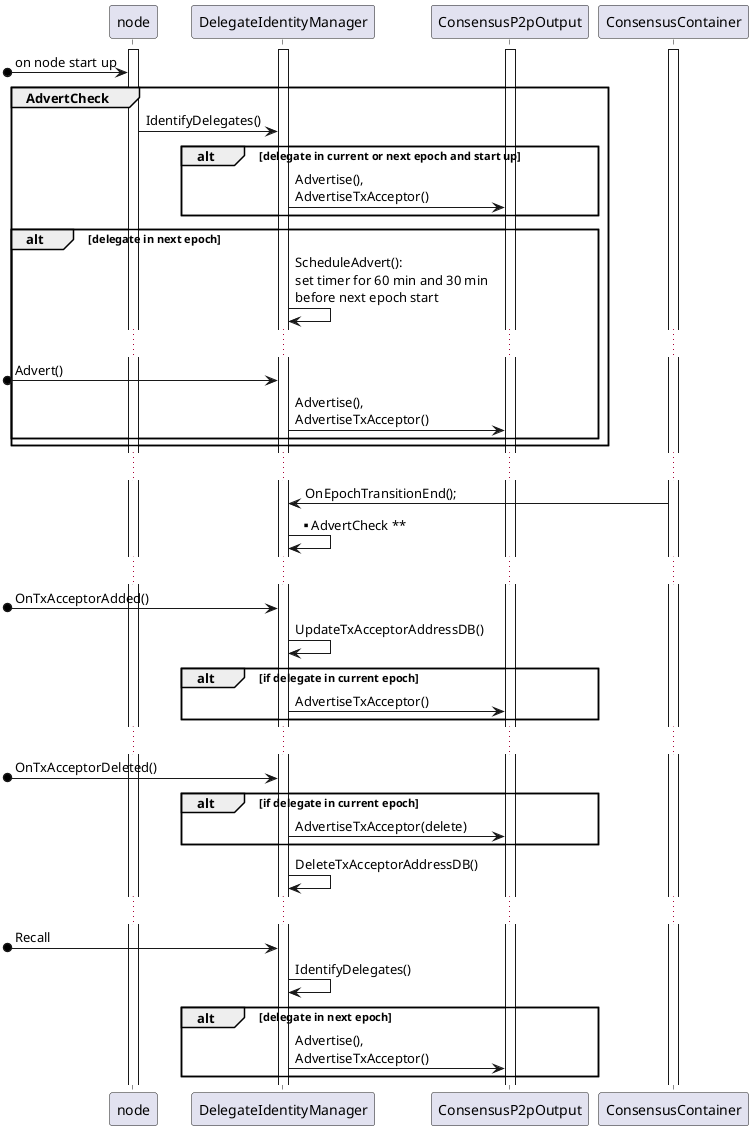 
@startuml

activate node
activate DelegateIdentityManager
activate ConsensusP2pOutput
activate ConsensusContainer

[o-> node : on node start up
group AdvertCheck
node -> DelegateIdentityManager : IdentifyDelegates()

alt delegate in current or next epoch and start up
    DelegateIdentityManager -> ConsensusP2pOutput : Advertise(),\nAdvertiseTxAcceptor()
end

alt delegate in next epoch
    DelegateIdentityManager -> DelegateIdentityManager : ScheduleAdvert():\nset timer for 60 min and 30 min\nbefore next epoch start
    ...
    [o->DelegateIdentityManager : Advert()
    DelegateIdentityManager -> ConsensusP2pOutput : Advertise(),\nAdvertiseTxAcceptor()
end
end AdvertCheck

...

ConsensusContainer -> DelegateIdentityManager : OnEpochTransitionEnd();
DelegateIdentityManager -> DelegateIdentityManager : ** AdvertCheck **

...

[o-> DelegateIdentityManager : OnTxAcceptorAdded()
DelegateIdentityManager -> DelegateIdentityManager : UpdateTxAcceptorAddressDB()
alt if delegate in current epoch
    DelegateIdentityManager -> ConsensusP2pOutput : AdvertiseTxAcceptor()
end

...

[o-> DelegateIdentityManager : OnTxAcceptorDeleted()
alt if delegate in current epoch
    DelegateIdentityManager -> ConsensusP2pOutput : AdvertiseTxAcceptor(delete)
end
DelegateIdentityManager -> DelegateIdentityManager : DeleteTxAcceptorAddressDB()

...

[o-> DelegateIdentityManager : Recall
DelegateIdentityManager -> DelegateIdentityManager : IdentifyDelegates()
alt delegate in next epoch
    DelegateIdentityManager -> ConsensusP2pOutput : Advertise(),\nAdvertiseTxAcceptor()
end

@enduml